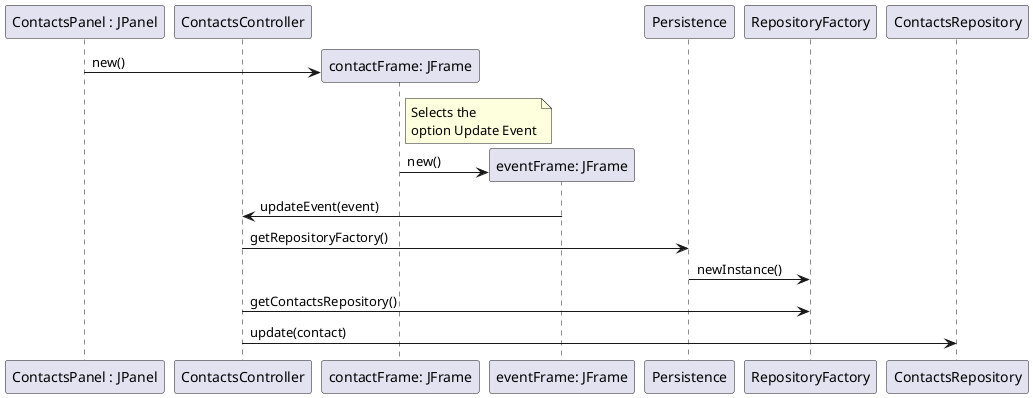 @startuml doc-files/crm_01_01_updateEvent.png

    participant "ContactsPanel : JPanel" as cp
    participant "ContactsController" as ctrl
    participant "contactFrame: JFrame" as jframe
    participant "eventFrame: JFrame" as eventFrame
    participant "Persistence" as pers
    participant "RepositoryFactory" as repFactory
    participant "ContactsRepository" as contactsRep


    create jframe
    cp -> jframe : new()

    note right of jframe
        Selects the
        option Update Event
    end note

    create eventFrame
    jframe -> eventFrame : new()



    eventFrame -> ctrl : updateEvent(event)

    ctrl -> pers : getRepositoryFactory()
    pers -> repFactory : newInstance()
    ctrl -> repFactory : getContactsRepository()

    ctrl -> contactsRep : update(contact)

@enduml